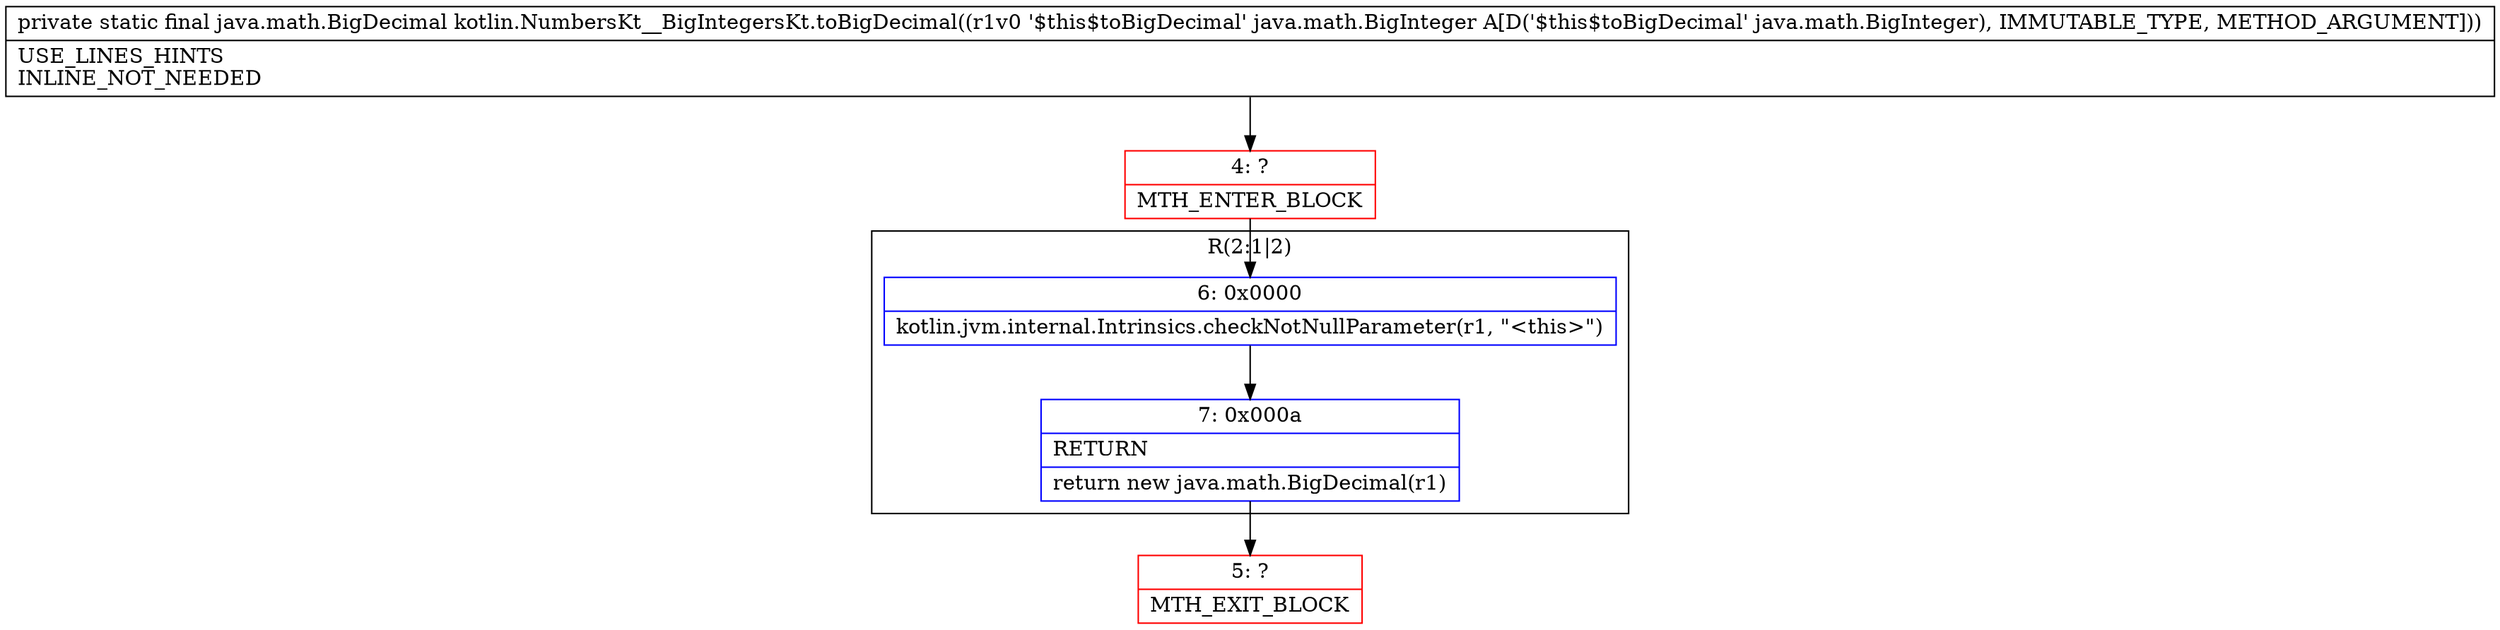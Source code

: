 digraph "CFG forkotlin.NumbersKt__BigIntegersKt.toBigDecimal(Ljava\/math\/BigInteger;)Ljava\/math\/BigDecimal;" {
subgraph cluster_Region_240434102 {
label = "R(2:1|2)";
node [shape=record,color=blue];
Node_6 [shape=record,label="{6\:\ 0x0000|kotlin.jvm.internal.Intrinsics.checkNotNullParameter(r1, \"\<this\>\")\l}"];
Node_7 [shape=record,label="{7\:\ 0x000a|RETURN\l|return new java.math.BigDecimal(r1)\l}"];
}
Node_4 [shape=record,color=red,label="{4\:\ ?|MTH_ENTER_BLOCK\l}"];
Node_5 [shape=record,color=red,label="{5\:\ ?|MTH_EXIT_BLOCK\l}"];
MethodNode[shape=record,label="{private static final java.math.BigDecimal kotlin.NumbersKt__BigIntegersKt.toBigDecimal((r1v0 '$this$toBigDecimal' java.math.BigInteger A[D('$this$toBigDecimal' java.math.BigInteger), IMMUTABLE_TYPE, METHOD_ARGUMENT]))  | USE_LINES_HINTS\lINLINE_NOT_NEEDED\l}"];
MethodNode -> Node_4;Node_6 -> Node_7;
Node_7 -> Node_5;
Node_4 -> Node_6;
}

